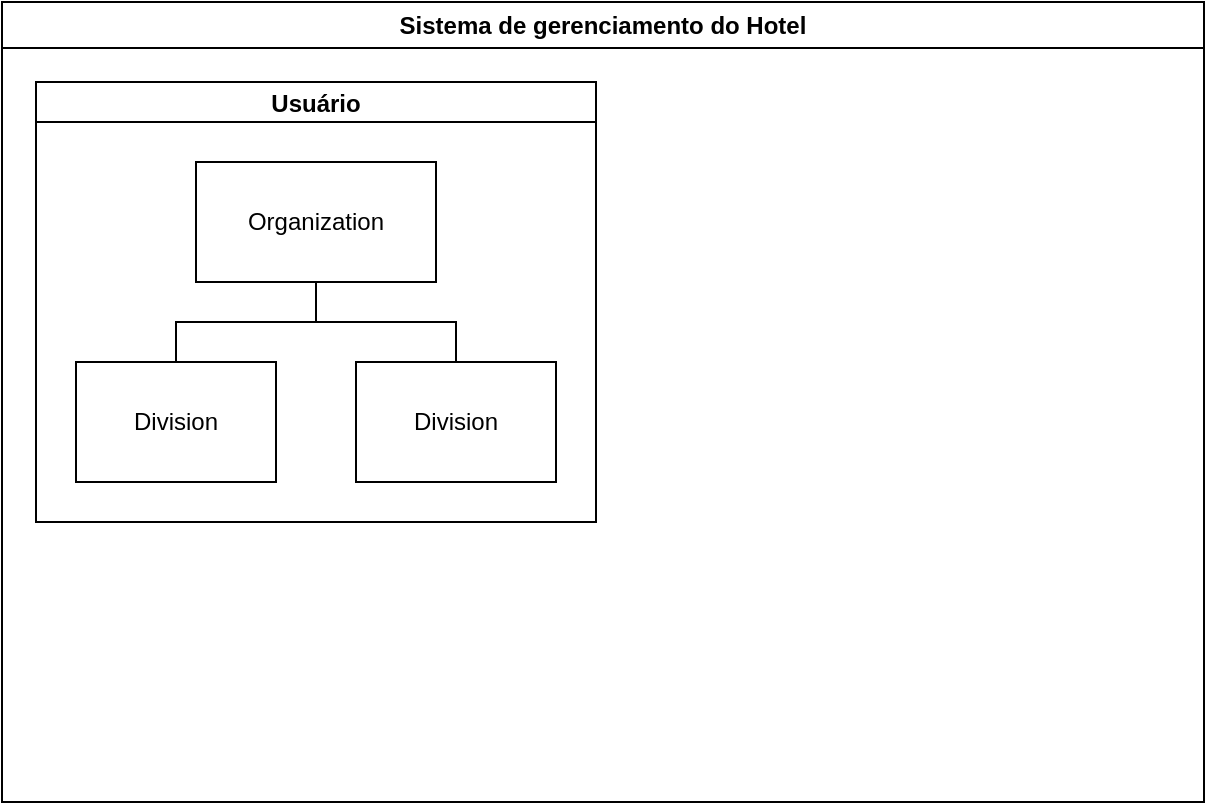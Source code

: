 <mxfile version="26.1.1">
  <diagram name="Página-1" id="-OO6vksWuHKH7I4W7_uY">
    <mxGraphModel dx="880" dy="444" grid="1" gridSize="10" guides="1" tooltips="1" connect="1" arrows="1" fold="1" page="1" pageScale="1" pageWidth="827" pageHeight="1169" math="0" shadow="0">
      <root>
        <mxCell id="0" />
        <mxCell id="1" parent="0" />
        <mxCell id="kGP6_LxnJmwe73gH4mtA-7" value="Sistema de gerenciamento do Hotel" style="swimlane;whiteSpace=wrap;html=1;" vertex="1" parent="1">
          <mxGeometry x="113" y="30" width="601" height="400" as="geometry" />
        </mxCell>
        <mxCell id="kGP6_LxnJmwe73gH4mtA-8" value="Usuário" style="swimlane;startSize=20;horizontal=1;containerType=tree;newEdgeStyle={&quot;edgeStyle&quot;:&quot;elbowEdgeStyle&quot;,&quot;startArrow&quot;:&quot;none&quot;,&quot;endArrow&quot;:&quot;none&quot;};" vertex="1" parent="kGP6_LxnJmwe73gH4mtA-7">
          <mxGeometry x="17" y="40" width="280" height="220" as="geometry" />
        </mxCell>
        <mxCell id="kGP6_LxnJmwe73gH4mtA-9" value="" style="edgeStyle=elbowEdgeStyle;elbow=vertical;sourcePerimeterSpacing=0;targetPerimeterSpacing=0;startArrow=none;endArrow=none;rounded=0;curved=0;" edge="1" parent="kGP6_LxnJmwe73gH4mtA-8" source="kGP6_LxnJmwe73gH4mtA-11" target="kGP6_LxnJmwe73gH4mtA-12">
          <mxGeometry relative="1" as="geometry" />
        </mxCell>
        <mxCell id="kGP6_LxnJmwe73gH4mtA-10" value="" style="edgeStyle=elbowEdgeStyle;elbow=vertical;sourcePerimeterSpacing=0;targetPerimeterSpacing=0;startArrow=none;endArrow=none;rounded=0;curved=0;" edge="1" parent="kGP6_LxnJmwe73gH4mtA-8" source="kGP6_LxnJmwe73gH4mtA-11" target="kGP6_LxnJmwe73gH4mtA-13">
          <mxGeometry relative="1" as="geometry" />
        </mxCell>
        <UserObject label="Organization" treeRoot="1" id="kGP6_LxnJmwe73gH4mtA-11">
          <mxCell style="whiteSpace=wrap;html=1;align=center;treeFolding=1;treeMoving=1;newEdgeStyle={&quot;edgeStyle&quot;:&quot;elbowEdgeStyle&quot;,&quot;startArrow&quot;:&quot;none&quot;,&quot;endArrow&quot;:&quot;none&quot;};" vertex="1" parent="kGP6_LxnJmwe73gH4mtA-8">
            <mxGeometry x="80" y="40" width="120" height="60" as="geometry" />
          </mxCell>
        </UserObject>
        <mxCell id="kGP6_LxnJmwe73gH4mtA-12" value="Division" style="whiteSpace=wrap;html=1;align=center;verticalAlign=middle;treeFolding=1;treeMoving=1;newEdgeStyle={&quot;edgeStyle&quot;:&quot;elbowEdgeStyle&quot;,&quot;startArrow&quot;:&quot;none&quot;,&quot;endArrow&quot;:&quot;none&quot;};" vertex="1" parent="kGP6_LxnJmwe73gH4mtA-8">
          <mxGeometry x="20" y="140" width="100" height="60" as="geometry" />
        </mxCell>
        <mxCell id="kGP6_LxnJmwe73gH4mtA-13" value="Division" style="whiteSpace=wrap;html=1;align=center;verticalAlign=middle;treeFolding=1;treeMoving=1;newEdgeStyle={&quot;edgeStyle&quot;:&quot;elbowEdgeStyle&quot;,&quot;startArrow&quot;:&quot;none&quot;,&quot;endArrow&quot;:&quot;none&quot;};" vertex="1" parent="kGP6_LxnJmwe73gH4mtA-8">
          <mxGeometry x="160" y="140" width="100" height="60" as="geometry" />
        </mxCell>
      </root>
    </mxGraphModel>
  </diagram>
</mxfile>
